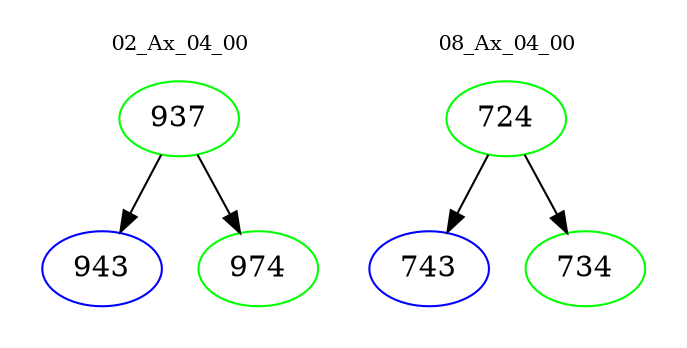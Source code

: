 digraph{
subgraph cluster_0 {
color = white
label = "02_Ax_04_00";
fontsize=10;
T0_937 [label="937", color="green"]
T0_937 -> T0_943 [color="black"]
T0_943 [label="943", color="blue"]
T0_937 -> T0_974 [color="black"]
T0_974 [label="974", color="green"]
}
subgraph cluster_1 {
color = white
label = "08_Ax_04_00";
fontsize=10;
T1_724 [label="724", color="green"]
T1_724 -> T1_743 [color="black"]
T1_743 [label="743", color="blue"]
T1_724 -> T1_734 [color="black"]
T1_734 [label="734", color="green"]
}
}

